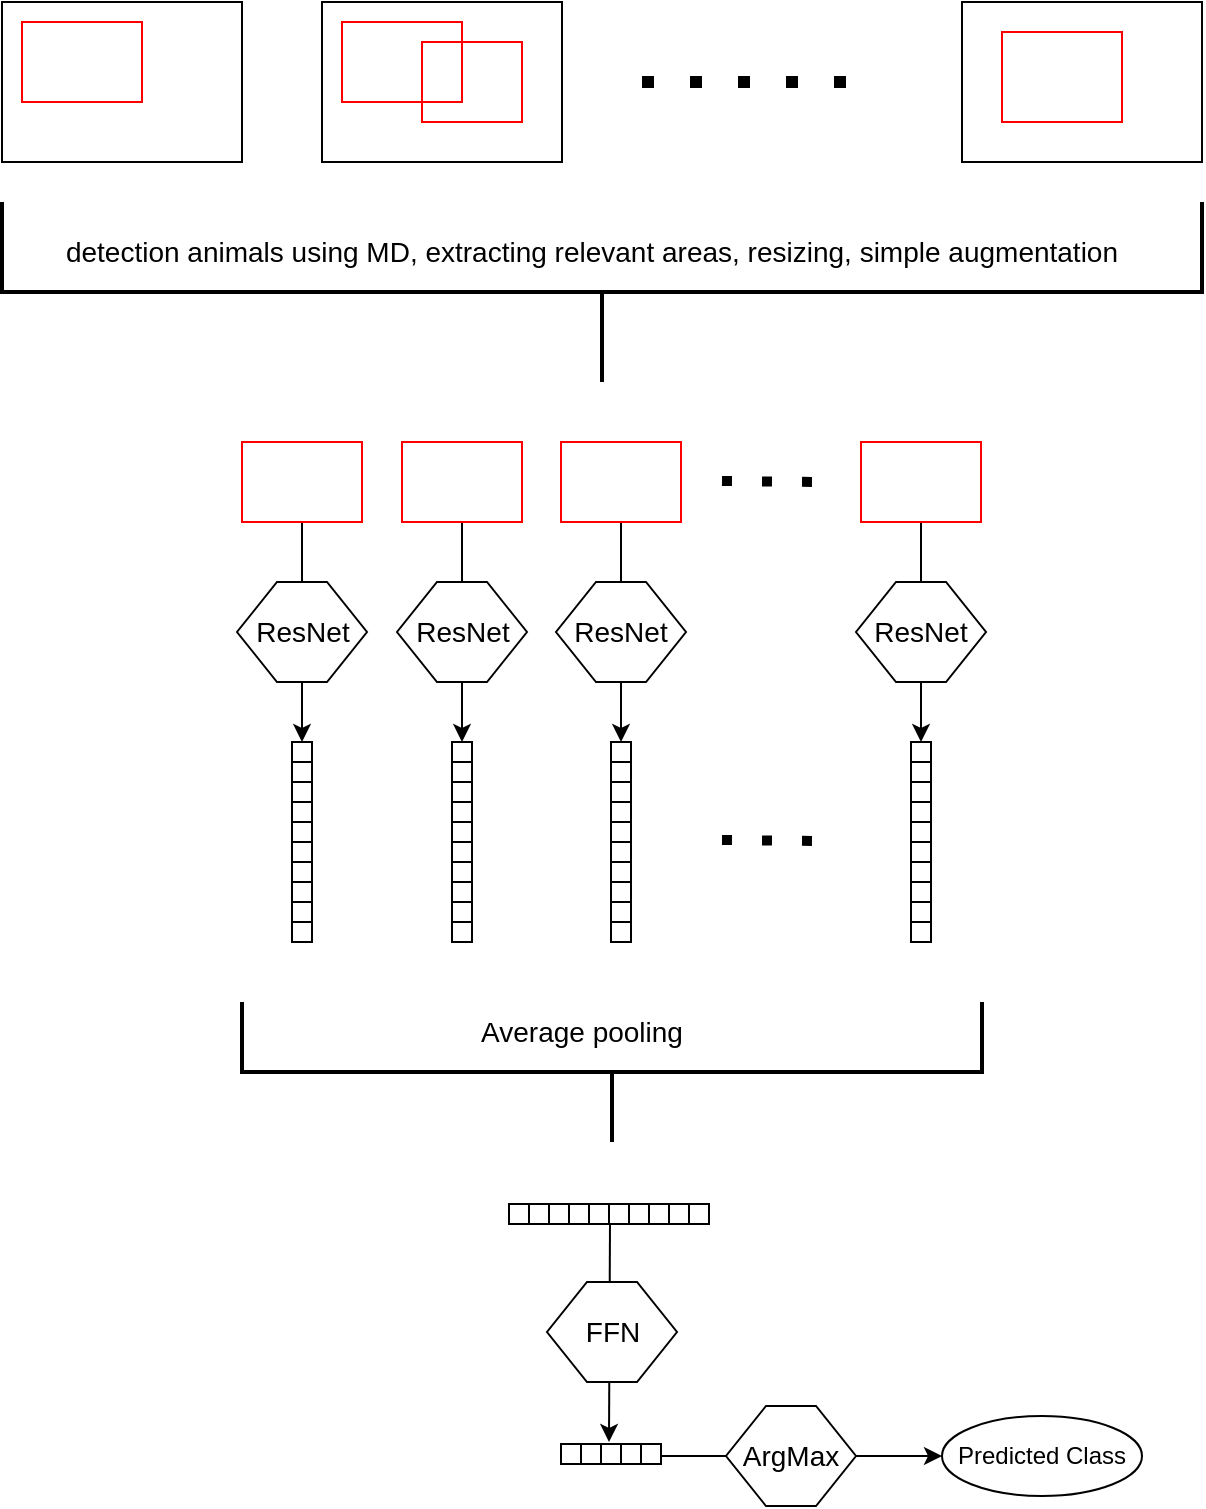 <mxfile version="26.1.1">
  <diagram name="Page-1" id="ggPybv12B__RJnhnyFPZ">
    <mxGraphModel dx="786" dy="727" grid="1" gridSize="10" guides="1" tooltips="1" connect="1" arrows="1" fold="1" page="1" pageScale="1" pageWidth="850" pageHeight="1100" math="0" shadow="0">
      <root>
        <mxCell id="0" />
        <mxCell id="1" parent="0" />
        <mxCell id="1v6eLbBfpOs9rNxIjm6V-181" value="" style="endArrow=classic;html=1;rounded=0;" parent="1" edge="1">
          <mxGeometry width="50" height="50" relative="1" as="geometry">
            <mxPoint x="369.5" y="767" as="sourcePoint" />
            <mxPoint x="510" y="767" as="targetPoint" />
          </mxGeometry>
        </mxCell>
        <mxCell id="1v6eLbBfpOs9rNxIjm6V-146" value="" style="endArrow=classic;html=1;rounded=0;" parent="1" edge="1">
          <mxGeometry width="50" height="50" relative="1" as="geometry">
            <mxPoint x="344" y="650" as="sourcePoint" />
            <mxPoint x="343.5" y="760" as="targetPoint" />
          </mxGeometry>
        </mxCell>
        <mxCell id="1v6eLbBfpOs9rNxIjm6V-47" value="" style="endArrow=classic;html=1;rounded=0;" parent="1" source="1v6eLbBfpOs9rNxIjm6V-37" edge="1">
          <mxGeometry width="50" height="50" relative="1" as="geometry">
            <mxPoint x="190" y="305" as="sourcePoint" />
            <mxPoint x="190" y="410" as="targetPoint" />
          </mxGeometry>
        </mxCell>
        <mxCell id="1v6eLbBfpOs9rNxIjm6V-16" value="" style="rounded=0;whiteSpace=wrap;html=1;" parent="1" vertex="1">
          <mxGeometry x="40" y="40" width="120" height="80" as="geometry" />
        </mxCell>
        <mxCell id="1v6eLbBfpOs9rNxIjm6V-17" value="" style="rounded=0;whiteSpace=wrap;html=1;" parent="1" vertex="1">
          <mxGeometry x="200" y="40" width="120" height="80" as="geometry" />
        </mxCell>
        <mxCell id="1v6eLbBfpOs9rNxIjm6V-19" value="" style="rounded=0;whiteSpace=wrap;html=1;" parent="1" vertex="1">
          <mxGeometry x="520" y="40" width="120" height="80" as="geometry" />
        </mxCell>
        <mxCell id="1v6eLbBfpOs9rNxIjm6V-22" value="" style="endArrow=none;dashed=1;html=1;dashPattern=1 3;strokeWidth=6;rounded=0;" parent="1" edge="1">
          <mxGeometry width="50" height="50" relative="1" as="geometry">
            <mxPoint x="360" y="80" as="sourcePoint" />
            <mxPoint x="480" y="80" as="targetPoint" />
          </mxGeometry>
        </mxCell>
        <mxCell id="1v6eLbBfpOs9rNxIjm6V-23" value="" style="rounded=0;whiteSpace=wrap;html=1;strokeColor=#FF0000;" parent="1" vertex="1">
          <mxGeometry x="50" y="50" width="60" height="40" as="geometry" />
        </mxCell>
        <mxCell id="1v6eLbBfpOs9rNxIjm6V-25" value="" style="rounded=0;whiteSpace=wrap;html=1;strokeColor=#FF0000;fillColor=none;" parent="1" vertex="1">
          <mxGeometry x="250" y="60" width="50" height="40" as="geometry" />
        </mxCell>
        <mxCell id="1v6eLbBfpOs9rNxIjm6V-26" value="" style="rounded=0;whiteSpace=wrap;html=1;strokeColor=#FF0000;" parent="1" vertex="1">
          <mxGeometry x="540" y="55" width="60" height="45" as="geometry" />
        </mxCell>
        <mxCell id="1v6eLbBfpOs9rNxIjm6V-28" value="" style="rounded=0;whiteSpace=wrap;html=1;strokeColor=#FF0000;fillColor=none;" parent="1" vertex="1">
          <mxGeometry x="210" y="50" width="60" height="40" as="geometry" />
        </mxCell>
        <mxCell id="1v6eLbBfpOs9rNxIjm6V-37" value="" style="rounded=0;whiteSpace=wrap;html=1;strokeColor=#FF0000;" parent="1" vertex="1">
          <mxGeometry x="160" y="260" width="60" height="40" as="geometry" />
        </mxCell>
        <mxCell id="1v6eLbBfpOs9rNxIjm6V-38" value="" style="strokeWidth=2;html=1;shape=mxgraph.flowchart.annotation_2;align=left;labelPosition=right;pointerEvents=1;direction=north;" parent="1" vertex="1">
          <mxGeometry x="40" y="140" width="600" height="90" as="geometry" />
        </mxCell>
        <mxCell id="1v6eLbBfpOs9rNxIjm6V-42" value="" style="endArrow=none;dashed=1;html=1;dashPattern=1 3;strokeWidth=5;rounded=0;" parent="1" edge="1">
          <mxGeometry width="50" height="50" relative="1" as="geometry">
            <mxPoint x="400" y="279.5" as="sourcePoint" />
            <mxPoint x="450" y="280" as="targetPoint" />
          </mxGeometry>
        </mxCell>
        <mxCell id="1v6eLbBfpOs9rNxIjm6V-43" value="&lt;font&gt;ResNet&lt;/font&gt;" style="shape=hexagon;perimeter=hexagonPerimeter2;whiteSpace=wrap;html=1;fixedSize=1;fontSize=14;" parent="1" vertex="1">
          <mxGeometry x="157.5" y="330" width="65" height="50" as="geometry" />
        </mxCell>
        <mxCell id="1v6eLbBfpOs9rNxIjm6V-60" value="" style="whiteSpace=wrap;html=1;aspect=fixed;movable=1;resizable=1;rotatable=1;deletable=1;editable=1;locked=0;connectable=1;container=0;" parent="1" vertex="1">
          <mxGeometry x="185" y="410" width="10" height="10" as="geometry" />
        </mxCell>
        <mxCell id="1v6eLbBfpOs9rNxIjm6V-61" value="" style="whiteSpace=wrap;html=1;aspect=fixed;movable=1;resizable=1;rotatable=1;deletable=1;editable=1;locked=0;connectable=1;container=0;" parent="1" vertex="1">
          <mxGeometry x="185" y="420" width="10" height="10" as="geometry" />
        </mxCell>
        <mxCell id="1v6eLbBfpOs9rNxIjm6V-62" value="" style="whiteSpace=wrap;html=1;aspect=fixed;movable=1;resizable=1;rotatable=1;deletable=1;editable=1;locked=0;connectable=1;container=0;" parent="1" vertex="1">
          <mxGeometry x="185" y="430" width="10" height="10" as="geometry" />
        </mxCell>
        <mxCell id="1v6eLbBfpOs9rNxIjm6V-63" value="" style="whiteSpace=wrap;html=1;aspect=fixed;movable=1;resizable=1;rotatable=1;deletable=1;editable=1;locked=0;connectable=1;container=0;" parent="1" vertex="1">
          <mxGeometry x="185" y="440" width="10" height="10" as="geometry" />
        </mxCell>
        <mxCell id="1v6eLbBfpOs9rNxIjm6V-64" value="" style="whiteSpace=wrap;html=1;aspect=fixed;movable=1;resizable=1;rotatable=1;deletable=1;editable=1;locked=0;connectable=1;container=0;" parent="1" vertex="1">
          <mxGeometry x="185" y="450" width="10" height="10" as="geometry" />
        </mxCell>
        <mxCell id="1v6eLbBfpOs9rNxIjm6V-65" value="" style="whiteSpace=wrap;html=1;aspect=fixed;movable=1;resizable=1;rotatable=1;deletable=1;editable=1;locked=0;connectable=1;container=0;" parent="1" vertex="1">
          <mxGeometry x="185" y="460" width="10" height="10" as="geometry" />
        </mxCell>
        <mxCell id="1v6eLbBfpOs9rNxIjm6V-66" value="" style="whiteSpace=wrap;html=1;aspect=fixed;movable=1;resizable=1;rotatable=1;deletable=1;editable=1;locked=0;connectable=1;container=0;" parent="1" vertex="1">
          <mxGeometry x="185" y="470" width="10" height="10" as="geometry" />
        </mxCell>
        <mxCell id="1v6eLbBfpOs9rNxIjm6V-67" value="" style="whiteSpace=wrap;html=1;aspect=fixed;movable=1;resizable=1;rotatable=1;deletable=1;editable=1;locked=0;connectable=1;container=0;" parent="1" vertex="1">
          <mxGeometry x="185" y="480" width="10" height="10" as="geometry" />
        </mxCell>
        <mxCell id="1v6eLbBfpOs9rNxIjm6V-68" value="" style="whiteSpace=wrap;html=1;aspect=fixed;movable=1;resizable=1;rotatable=1;deletable=1;editable=1;locked=0;connectable=1;container=0;" parent="1" vertex="1">
          <mxGeometry x="185" y="490" width="10" height="10" as="geometry" />
        </mxCell>
        <mxCell id="1v6eLbBfpOs9rNxIjm6V-69" value="" style="whiteSpace=wrap;html=1;aspect=fixed;movable=1;resizable=1;rotatable=1;deletable=1;editable=1;locked=0;connectable=1;container=0;" parent="1" vertex="1">
          <mxGeometry x="185" y="500" width="10" height="10" as="geometry" />
        </mxCell>
        <mxCell id="1v6eLbBfpOs9rNxIjm6V-82" value="" style="endArrow=classic;html=1;rounded=0;" parent="1" source="1v6eLbBfpOs9rNxIjm6V-83" edge="1">
          <mxGeometry width="50" height="50" relative="1" as="geometry">
            <mxPoint x="270" y="305" as="sourcePoint" />
            <mxPoint x="270" y="410" as="targetPoint" />
          </mxGeometry>
        </mxCell>
        <mxCell id="1v6eLbBfpOs9rNxIjm6V-83" value="" style="rounded=0;whiteSpace=wrap;html=1;strokeColor=#FF0000;" parent="1" vertex="1">
          <mxGeometry x="240" y="260" width="60" height="40" as="geometry" />
        </mxCell>
        <mxCell id="1v6eLbBfpOs9rNxIjm6V-84" value="&lt;font&gt;ResNet&lt;/font&gt;" style="shape=hexagon;perimeter=hexagonPerimeter2;whiteSpace=wrap;html=1;fixedSize=1;fontSize=14;" parent="1" vertex="1">
          <mxGeometry x="237.5" y="330" width="65" height="50" as="geometry" />
        </mxCell>
        <mxCell id="1v6eLbBfpOs9rNxIjm6V-85" value="" style="whiteSpace=wrap;html=1;aspect=fixed;movable=1;resizable=1;rotatable=1;deletable=1;editable=1;locked=0;connectable=1;container=0;" parent="1" vertex="1">
          <mxGeometry x="265" y="410" width="10" height="10" as="geometry" />
        </mxCell>
        <mxCell id="1v6eLbBfpOs9rNxIjm6V-86" value="" style="whiteSpace=wrap;html=1;aspect=fixed;movable=1;resizable=1;rotatable=1;deletable=1;editable=1;locked=0;connectable=1;container=0;" parent="1" vertex="1">
          <mxGeometry x="265" y="420" width="10" height="10" as="geometry" />
        </mxCell>
        <mxCell id="1v6eLbBfpOs9rNxIjm6V-87" value="" style="whiteSpace=wrap;html=1;aspect=fixed;movable=1;resizable=1;rotatable=1;deletable=1;editable=1;locked=0;connectable=1;container=0;" parent="1" vertex="1">
          <mxGeometry x="265" y="430" width="10" height="10" as="geometry" />
        </mxCell>
        <mxCell id="1v6eLbBfpOs9rNxIjm6V-88" value="" style="whiteSpace=wrap;html=1;aspect=fixed;movable=1;resizable=1;rotatable=1;deletable=1;editable=1;locked=0;connectable=1;container=0;" parent="1" vertex="1">
          <mxGeometry x="265" y="440" width="10" height="10" as="geometry" />
        </mxCell>
        <mxCell id="1v6eLbBfpOs9rNxIjm6V-89" value="" style="whiteSpace=wrap;html=1;aspect=fixed;movable=1;resizable=1;rotatable=1;deletable=1;editable=1;locked=0;connectable=1;container=0;" parent="1" vertex="1">
          <mxGeometry x="265" y="450" width="10" height="10" as="geometry" />
        </mxCell>
        <mxCell id="1v6eLbBfpOs9rNxIjm6V-90" value="" style="whiteSpace=wrap;html=1;aspect=fixed;movable=1;resizable=1;rotatable=1;deletable=1;editable=1;locked=0;connectable=1;container=0;" parent="1" vertex="1">
          <mxGeometry x="265" y="460" width="10" height="10" as="geometry" />
        </mxCell>
        <mxCell id="1v6eLbBfpOs9rNxIjm6V-91" value="" style="whiteSpace=wrap;html=1;aspect=fixed;movable=1;resizable=1;rotatable=1;deletable=1;editable=1;locked=0;connectable=1;container=0;" parent="1" vertex="1">
          <mxGeometry x="265" y="470" width="10" height="10" as="geometry" />
        </mxCell>
        <mxCell id="1v6eLbBfpOs9rNxIjm6V-92" value="" style="whiteSpace=wrap;html=1;aspect=fixed;movable=1;resizable=1;rotatable=1;deletable=1;editable=1;locked=0;connectable=1;container=0;" parent="1" vertex="1">
          <mxGeometry x="265" y="480" width="10" height="10" as="geometry" />
        </mxCell>
        <mxCell id="1v6eLbBfpOs9rNxIjm6V-93" value="" style="whiteSpace=wrap;html=1;aspect=fixed;movable=1;resizable=1;rotatable=1;deletable=1;editable=1;locked=0;connectable=1;container=0;" parent="1" vertex="1">
          <mxGeometry x="265" y="490" width="10" height="10" as="geometry" />
        </mxCell>
        <mxCell id="1v6eLbBfpOs9rNxIjm6V-94" value="" style="whiteSpace=wrap;html=1;aspect=fixed;movable=1;resizable=1;rotatable=1;deletable=1;editable=1;locked=0;connectable=1;container=0;" parent="1" vertex="1">
          <mxGeometry x="265" y="500" width="10" height="10" as="geometry" />
        </mxCell>
        <mxCell id="1v6eLbBfpOs9rNxIjm6V-95" value="" style="endArrow=classic;html=1;rounded=0;" parent="1" source="1v6eLbBfpOs9rNxIjm6V-96" edge="1">
          <mxGeometry width="50" height="50" relative="1" as="geometry">
            <mxPoint x="349.5" y="305" as="sourcePoint" />
            <mxPoint x="349.5" y="410" as="targetPoint" />
          </mxGeometry>
        </mxCell>
        <mxCell id="1v6eLbBfpOs9rNxIjm6V-96" value="" style="rounded=0;whiteSpace=wrap;html=1;strokeColor=#FF0000;" parent="1" vertex="1">
          <mxGeometry x="319.5" y="260" width="60" height="40" as="geometry" />
        </mxCell>
        <mxCell id="1v6eLbBfpOs9rNxIjm6V-97" value="&lt;font style=&quot;font-size: 14px;&quot;&gt;ResNet&lt;/font&gt;" style="shape=hexagon;perimeter=hexagonPerimeter2;whiteSpace=wrap;html=1;fixedSize=1;" parent="1" vertex="1">
          <mxGeometry x="317" y="330" width="65" height="50" as="geometry" />
        </mxCell>
        <mxCell id="1v6eLbBfpOs9rNxIjm6V-98" value="" style="whiteSpace=wrap;html=1;aspect=fixed;movable=1;resizable=1;rotatable=1;deletable=1;editable=1;locked=0;connectable=1;container=0;" parent="1" vertex="1">
          <mxGeometry x="344.5" y="410" width="10" height="10" as="geometry" />
        </mxCell>
        <mxCell id="1v6eLbBfpOs9rNxIjm6V-99" value="" style="whiteSpace=wrap;html=1;aspect=fixed;movable=1;resizable=1;rotatable=1;deletable=1;editable=1;locked=0;connectable=1;container=0;" parent="1" vertex="1">
          <mxGeometry x="344.5" y="420" width="10" height="10" as="geometry" />
        </mxCell>
        <mxCell id="1v6eLbBfpOs9rNxIjm6V-100" value="" style="whiteSpace=wrap;html=1;aspect=fixed;movable=1;resizable=1;rotatable=1;deletable=1;editable=1;locked=0;connectable=1;container=0;" parent="1" vertex="1">
          <mxGeometry x="344.5" y="430" width="10" height="10" as="geometry" />
        </mxCell>
        <mxCell id="1v6eLbBfpOs9rNxIjm6V-101" value="" style="whiteSpace=wrap;html=1;aspect=fixed;movable=1;resizable=1;rotatable=1;deletable=1;editable=1;locked=0;connectable=1;container=0;" parent="1" vertex="1">
          <mxGeometry x="344.5" y="440" width="10" height="10" as="geometry" />
        </mxCell>
        <mxCell id="1v6eLbBfpOs9rNxIjm6V-102" value="" style="whiteSpace=wrap;html=1;aspect=fixed;movable=1;resizable=1;rotatable=1;deletable=1;editable=1;locked=0;connectable=1;container=0;" parent="1" vertex="1">
          <mxGeometry x="344.5" y="450" width="10" height="10" as="geometry" />
        </mxCell>
        <mxCell id="1v6eLbBfpOs9rNxIjm6V-103" value="" style="whiteSpace=wrap;html=1;aspect=fixed;movable=1;resizable=1;rotatable=1;deletable=1;editable=1;locked=0;connectable=1;container=0;" parent="1" vertex="1">
          <mxGeometry x="344.5" y="460" width="10" height="10" as="geometry" />
        </mxCell>
        <mxCell id="1v6eLbBfpOs9rNxIjm6V-104" value="" style="whiteSpace=wrap;html=1;aspect=fixed;movable=1;resizable=1;rotatable=1;deletable=1;editable=1;locked=0;connectable=1;container=0;" parent="1" vertex="1">
          <mxGeometry x="344.5" y="470" width="10" height="10" as="geometry" />
        </mxCell>
        <mxCell id="1v6eLbBfpOs9rNxIjm6V-105" value="" style="whiteSpace=wrap;html=1;aspect=fixed;movable=1;resizable=1;rotatable=1;deletable=1;editable=1;locked=0;connectable=1;container=0;" parent="1" vertex="1">
          <mxGeometry x="344.5" y="480" width="10" height="10" as="geometry" />
        </mxCell>
        <mxCell id="1v6eLbBfpOs9rNxIjm6V-106" value="" style="whiteSpace=wrap;html=1;aspect=fixed;movable=1;resizable=1;rotatable=1;deletable=1;editable=1;locked=0;connectable=1;container=0;" parent="1" vertex="1">
          <mxGeometry x="344.5" y="490" width="10" height="10" as="geometry" />
        </mxCell>
        <mxCell id="1v6eLbBfpOs9rNxIjm6V-107" value="" style="whiteSpace=wrap;html=1;aspect=fixed;movable=1;resizable=1;rotatable=1;deletable=1;editable=1;locked=0;connectable=1;container=0;" parent="1" vertex="1">
          <mxGeometry x="344.5" y="500" width="10" height="10" as="geometry" />
        </mxCell>
        <mxCell id="1v6eLbBfpOs9rNxIjm6V-108" value="" style="endArrow=classic;html=1;rounded=0;" parent="1" source="1v6eLbBfpOs9rNxIjm6V-109" edge="1">
          <mxGeometry width="50" height="50" relative="1" as="geometry">
            <mxPoint x="499.5" y="305" as="sourcePoint" />
            <mxPoint x="499.5" y="410" as="targetPoint" />
          </mxGeometry>
        </mxCell>
        <mxCell id="1v6eLbBfpOs9rNxIjm6V-109" value="" style="rounded=0;whiteSpace=wrap;html=1;strokeColor=#FF0000;" parent="1" vertex="1">
          <mxGeometry x="469.5" y="260" width="60" height="40" as="geometry" />
        </mxCell>
        <mxCell id="1v6eLbBfpOs9rNxIjm6V-110" value="&lt;font&gt;ResNet&lt;/font&gt;" style="shape=hexagon;perimeter=hexagonPerimeter2;whiteSpace=wrap;html=1;fixedSize=1;fontSize=14;" parent="1" vertex="1">
          <mxGeometry x="467" y="330" width="65" height="50" as="geometry" />
        </mxCell>
        <mxCell id="1v6eLbBfpOs9rNxIjm6V-111" value="" style="whiteSpace=wrap;html=1;aspect=fixed;movable=1;resizable=1;rotatable=1;deletable=1;editable=1;locked=0;connectable=1;container=0;" parent="1" vertex="1">
          <mxGeometry x="494.5" y="410" width="10" height="10" as="geometry" />
        </mxCell>
        <mxCell id="1v6eLbBfpOs9rNxIjm6V-112" value="" style="whiteSpace=wrap;html=1;aspect=fixed;movable=1;resizable=1;rotatable=1;deletable=1;editable=1;locked=0;connectable=1;container=0;" parent="1" vertex="1">
          <mxGeometry x="494.5" y="420" width="10" height="10" as="geometry" />
        </mxCell>
        <mxCell id="1v6eLbBfpOs9rNxIjm6V-113" value="" style="whiteSpace=wrap;html=1;aspect=fixed;movable=1;resizable=1;rotatable=1;deletable=1;editable=1;locked=0;connectable=1;container=0;" parent="1" vertex="1">
          <mxGeometry x="494.5" y="430" width="10" height="10" as="geometry" />
        </mxCell>
        <mxCell id="1v6eLbBfpOs9rNxIjm6V-114" value="" style="whiteSpace=wrap;html=1;aspect=fixed;movable=1;resizable=1;rotatable=1;deletable=1;editable=1;locked=0;connectable=1;container=0;" parent="1" vertex="1">
          <mxGeometry x="494.5" y="440" width="10" height="10" as="geometry" />
        </mxCell>
        <mxCell id="1v6eLbBfpOs9rNxIjm6V-115" value="" style="whiteSpace=wrap;html=1;aspect=fixed;movable=1;resizable=1;rotatable=1;deletable=1;editable=1;locked=0;connectable=1;container=0;" parent="1" vertex="1">
          <mxGeometry x="494.5" y="450" width="10" height="10" as="geometry" />
        </mxCell>
        <mxCell id="1v6eLbBfpOs9rNxIjm6V-116" value="" style="whiteSpace=wrap;html=1;aspect=fixed;movable=1;resizable=1;rotatable=1;deletable=1;editable=1;locked=0;connectable=1;container=0;" parent="1" vertex="1">
          <mxGeometry x="494.5" y="460" width="10" height="10" as="geometry" />
        </mxCell>
        <mxCell id="1v6eLbBfpOs9rNxIjm6V-117" value="" style="whiteSpace=wrap;html=1;aspect=fixed;movable=1;resizable=1;rotatable=1;deletable=1;editable=1;locked=0;connectable=1;container=0;" parent="1" vertex="1">
          <mxGeometry x="494.5" y="470" width="10" height="10" as="geometry" />
        </mxCell>
        <mxCell id="1v6eLbBfpOs9rNxIjm6V-118" value="" style="whiteSpace=wrap;html=1;aspect=fixed;movable=1;resizable=1;rotatable=1;deletable=1;editable=1;locked=0;connectable=1;container=0;" parent="1" vertex="1">
          <mxGeometry x="494.5" y="480" width="10" height="10" as="geometry" />
        </mxCell>
        <mxCell id="1v6eLbBfpOs9rNxIjm6V-119" value="" style="whiteSpace=wrap;html=1;aspect=fixed;movable=1;resizable=1;rotatable=1;deletable=1;editable=1;locked=0;connectable=1;container=0;" parent="1" vertex="1">
          <mxGeometry x="494.5" y="490" width="10" height="10" as="geometry" />
        </mxCell>
        <mxCell id="1v6eLbBfpOs9rNxIjm6V-120" value="" style="whiteSpace=wrap;html=1;aspect=fixed;movable=1;resizable=1;rotatable=1;deletable=1;editable=1;locked=0;connectable=1;container=0;" parent="1" vertex="1">
          <mxGeometry x="494.5" y="500" width="10" height="10" as="geometry" />
        </mxCell>
        <mxCell id="1v6eLbBfpOs9rNxIjm6V-121" value="" style="strokeWidth=2;html=1;shape=mxgraph.flowchart.annotation_2;align=left;labelPosition=right;pointerEvents=1;direction=north;" parent="1" vertex="1">
          <mxGeometry x="160" y="540" width="370" height="70" as="geometry" />
        </mxCell>
        <mxCell id="1v6eLbBfpOs9rNxIjm6V-143" value="" style="group;direction=south;" parent="1" vertex="1" connectable="0">
          <mxGeometry x="459.5" y="647" width="100" height="10" as="geometry" />
        </mxCell>
        <mxCell id="1v6eLbBfpOs9rNxIjm6V-144" value="" style="group;rotation=90;" parent="1v6eLbBfpOs9rNxIjm6V-143" vertex="1" connectable="0">
          <mxGeometry x="-121" y="-51" width="10" height="100" as="geometry" />
        </mxCell>
        <mxCell id="1v6eLbBfpOs9rNxIjm6V-133" value="" style="whiteSpace=wrap;html=1;aspect=fixed;movable=1;resizable=1;rotatable=1;deletable=1;editable=1;locked=0;connectable=1;container=0;rotation=90;" parent="1v6eLbBfpOs9rNxIjm6V-144" vertex="1">
          <mxGeometry x="45" y="45" width="10" height="10" as="geometry" />
        </mxCell>
        <mxCell id="1v6eLbBfpOs9rNxIjm6V-134" value="" style="whiteSpace=wrap;html=1;aspect=fixed;movable=1;resizable=1;rotatable=1;deletable=1;editable=1;locked=0;connectable=1;container=0;rotation=90;" parent="1v6eLbBfpOs9rNxIjm6V-144" vertex="1">
          <mxGeometry x="35" y="45" width="10" height="10" as="geometry" />
        </mxCell>
        <mxCell id="1v6eLbBfpOs9rNxIjm6V-135" value="" style="whiteSpace=wrap;html=1;aspect=fixed;movable=1;resizable=1;rotatable=1;deletable=1;editable=1;locked=0;connectable=1;container=0;rotation=90;" parent="1v6eLbBfpOs9rNxIjm6V-144" vertex="1">
          <mxGeometry x="25" y="45" width="10" height="10" as="geometry" />
        </mxCell>
        <mxCell id="1v6eLbBfpOs9rNxIjm6V-136" value="" style="whiteSpace=wrap;html=1;aspect=fixed;movable=1;resizable=1;rotatable=1;deletable=1;editable=1;locked=0;connectable=1;container=0;rotation=90;" parent="1v6eLbBfpOs9rNxIjm6V-144" vertex="1">
          <mxGeometry x="15" y="45" width="10" height="10" as="geometry" />
        </mxCell>
        <mxCell id="1v6eLbBfpOs9rNxIjm6V-137" value="" style="whiteSpace=wrap;html=1;aspect=fixed;movable=1;resizable=1;rotatable=1;deletable=1;editable=1;locked=0;connectable=1;container=0;rotation=90;" parent="1v6eLbBfpOs9rNxIjm6V-144" vertex="1">
          <mxGeometry x="5" y="45" width="10" height="10" as="geometry" />
        </mxCell>
        <mxCell id="1v6eLbBfpOs9rNxIjm6V-138" value="" style="whiteSpace=wrap;html=1;aspect=fixed;movable=1;resizable=1;rotatable=1;deletable=1;editable=1;locked=0;connectable=1;container=0;rotation=90;" parent="1v6eLbBfpOs9rNxIjm6V-144" vertex="1">
          <mxGeometry x="-5" y="45" width="10" height="10" as="geometry" />
        </mxCell>
        <mxCell id="1v6eLbBfpOs9rNxIjm6V-139" value="" style="whiteSpace=wrap;html=1;aspect=fixed;movable=1;resizable=1;rotatable=1;deletable=1;editable=1;locked=0;connectable=1;container=0;rotation=90;" parent="1v6eLbBfpOs9rNxIjm6V-144" vertex="1">
          <mxGeometry x="-15" y="45" width="10" height="10" as="geometry" />
        </mxCell>
        <mxCell id="1v6eLbBfpOs9rNxIjm6V-140" value="" style="whiteSpace=wrap;html=1;aspect=fixed;movable=1;resizable=1;rotatable=1;deletable=1;editable=1;locked=0;connectable=1;container=0;rotation=90;" parent="1v6eLbBfpOs9rNxIjm6V-144" vertex="1">
          <mxGeometry x="-25" y="45" width="10" height="10" as="geometry" />
        </mxCell>
        <mxCell id="1v6eLbBfpOs9rNxIjm6V-141" value="" style="whiteSpace=wrap;html=1;aspect=fixed;movable=1;resizable=1;rotatable=1;deletable=1;editable=1;locked=0;connectable=1;container=0;rotation=90;" parent="1v6eLbBfpOs9rNxIjm6V-144" vertex="1">
          <mxGeometry x="-35" y="45" width="10" height="10" as="geometry" />
        </mxCell>
        <mxCell id="1v6eLbBfpOs9rNxIjm6V-142" value="" style="whiteSpace=wrap;html=1;aspect=fixed;movable=1;resizable=1;rotatable=1;deletable=1;editable=1;locked=0;connectable=1;container=0;rotation=90;" parent="1v6eLbBfpOs9rNxIjm6V-144" vertex="1">
          <mxGeometry x="-45" y="45" width="10" height="10" as="geometry" />
        </mxCell>
        <mxCell id="1v6eLbBfpOs9rNxIjm6V-145" value="&lt;font&gt;FFN&lt;/font&gt;" style="shape=hexagon;perimeter=hexagonPerimeter2;whiteSpace=wrap;html=1;fixedSize=1;fontSize=14;" parent="1" vertex="1">
          <mxGeometry x="312.5" y="680" width="65" height="50" as="geometry" />
        </mxCell>
        <mxCell id="1v6eLbBfpOs9rNxIjm6V-147" value="Average pooling" style="text;html=1;align=center;verticalAlign=middle;whiteSpace=wrap;rounded=0;fontSize=14;" parent="1" vertex="1">
          <mxGeometry x="210" y="540" width="240" height="30" as="geometry" />
        </mxCell>
        <mxCell id="1v6eLbBfpOs9rNxIjm6V-148" value="detection animals using MD, extracting relevant areas, resizing, simple augmentation" style="text;html=1;align=center;verticalAlign=middle;whiteSpace=wrap;rounded=0;fontSize=14;" parent="1" vertex="1">
          <mxGeometry x="60" y="150" width="550" height="30" as="geometry" />
        </mxCell>
        <mxCell id="1v6eLbBfpOs9rNxIjm6V-175" value="" style="whiteSpace=wrap;html=1;aspect=fixed;movable=1;resizable=1;rotatable=1;deletable=1;editable=1;locked=0;connectable=1;container=0;rotation=90;" parent="1" vertex="1">
          <mxGeometry x="349.5" y="761" width="10" height="10" as="geometry" />
        </mxCell>
        <mxCell id="1v6eLbBfpOs9rNxIjm6V-176" value="" style="whiteSpace=wrap;html=1;aspect=fixed;movable=1;resizable=1;rotatable=1;deletable=1;editable=1;locked=0;connectable=1;container=0;rotation=90;" parent="1" vertex="1">
          <mxGeometry x="339.5" y="761" width="10" height="10" as="geometry" />
        </mxCell>
        <mxCell id="1v6eLbBfpOs9rNxIjm6V-177" value="" style="whiteSpace=wrap;html=1;aspect=fixed;movable=1;resizable=1;rotatable=1;deletable=1;editable=1;locked=0;connectable=1;container=0;rotation=90;" parent="1" vertex="1">
          <mxGeometry x="329.5" y="761" width="10" height="10" as="geometry" />
        </mxCell>
        <mxCell id="1v6eLbBfpOs9rNxIjm6V-178" value="" style="whiteSpace=wrap;html=1;aspect=fixed;movable=1;resizable=1;rotatable=1;deletable=1;editable=1;locked=0;connectable=1;container=0;rotation=90;" parent="1" vertex="1">
          <mxGeometry x="319.5" y="761" width="10" height="10" as="geometry" />
        </mxCell>
        <mxCell id="1v6eLbBfpOs9rNxIjm6V-179" value="" style="whiteSpace=wrap;html=1;aspect=fixed;movable=1;resizable=1;rotatable=1;deletable=1;editable=1;locked=0;connectable=1;container=0;rotation=90;" parent="1" vertex="1">
          <mxGeometry x="359.5" y="761" width="10" height="10" as="geometry" />
        </mxCell>
        <mxCell id="1v6eLbBfpOs9rNxIjm6V-180" value="&lt;font&gt;ArgMax&lt;/font&gt;" style="shape=hexagon;perimeter=hexagonPerimeter2;whiteSpace=wrap;html=1;fixedSize=1;fontSize=14;" parent="1" vertex="1">
          <mxGeometry x="402" y="742" width="65" height="50" as="geometry" />
        </mxCell>
        <mxCell id="1v6eLbBfpOs9rNxIjm6V-182" value="Predicted Class" style="ellipse;whiteSpace=wrap;html=1;align=center;" parent="1" vertex="1">
          <mxGeometry x="510" y="747" width="100" height="40" as="geometry" />
        </mxCell>
        <mxCell id="1v6eLbBfpOs9rNxIjm6V-183" value="" style="endArrow=none;dashed=1;html=1;dashPattern=1 3;strokeWidth=5;rounded=0;" parent="1" edge="1">
          <mxGeometry width="50" height="50" relative="1" as="geometry">
            <mxPoint x="400" y="459" as="sourcePoint" />
            <mxPoint x="450" y="459.5" as="targetPoint" />
          </mxGeometry>
        </mxCell>
      </root>
    </mxGraphModel>
  </diagram>
</mxfile>
